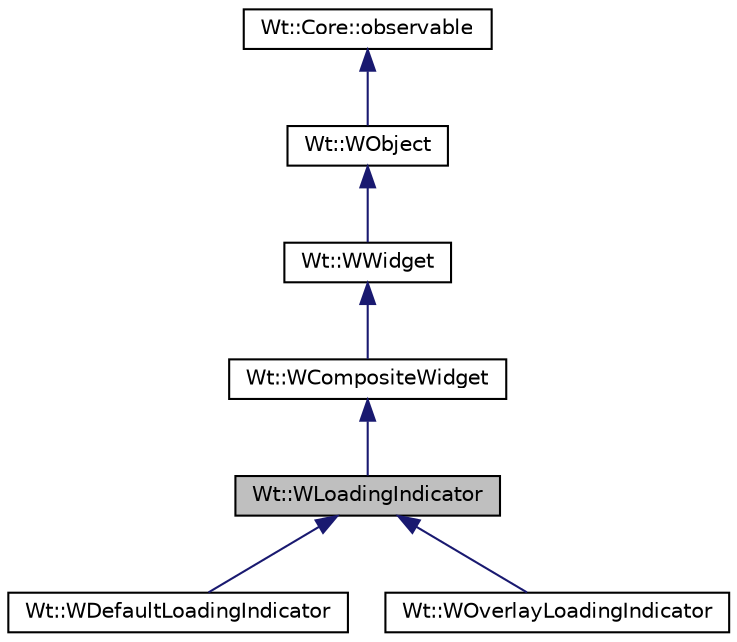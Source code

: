 digraph "Wt::WLoadingIndicator"
{
 // LATEX_PDF_SIZE
  edge [fontname="Helvetica",fontsize="10",labelfontname="Helvetica",labelfontsize="10"];
  node [fontname="Helvetica",fontsize="10",shape=record];
  Node1 [label="Wt::WLoadingIndicator",height=0.2,width=0.4,color="black", fillcolor="grey75", style="filled", fontcolor="black",tooltip="An abstract interface for a loading indicator."];
  Node2 -> Node1 [dir="back",color="midnightblue",fontsize="10",style="solid"];
  Node2 [label="Wt::WCompositeWidget",height=0.2,width=0.4,color="black", fillcolor="white", style="filled",URL="$classWt_1_1WCompositeWidget.html",tooltip="A widget that hides the implementation of composite widgets."];
  Node3 -> Node2 [dir="back",color="midnightblue",fontsize="10",style="solid"];
  Node3 [label="Wt::WWidget",height=0.2,width=0.4,color="black", fillcolor="white", style="filled",URL="$classWt_1_1WWidget.html",tooltip="The abstract base class for a user-interface component."];
  Node4 -> Node3 [dir="back",color="midnightblue",fontsize="10",style="solid"];
  Node4 [label="Wt::WObject",height=0.2,width=0.4,color="black", fillcolor="white", style="filled",URL="$classWt_1_1WObject.html",tooltip="A base class for objects that participate in the signal/slot system."];
  Node5 -> Node4 [dir="back",color="midnightblue",fontsize="10",style="solid"];
  Node5 [label="Wt::Core::observable",height=0.2,width=0.4,color="black", fillcolor="white", style="filled",URL="$classWt_1_1Core_1_1observable.html",tooltip="A base class for objects whose life-time can be tracked."];
  Node1 -> Node6 [dir="back",color="midnightblue",fontsize="10",style="solid"];
  Node6 [label="Wt::WDefaultLoadingIndicator",height=0.2,width=0.4,color="black", fillcolor="white", style="filled",URL="$classWt_1_1WDefaultLoadingIndicator.html",tooltip="A default loading indicator."];
  Node1 -> Node7 [dir="back",color="midnightblue",fontsize="10",style="solid"];
  Node7 [label="Wt::WOverlayLoadingIndicator",height=0.2,width=0.4,color="black", fillcolor="white", style="filled",URL="$classWt_1_1WOverlayLoadingIndicator.html",tooltip="A more obvious loading indicator that grays the window."];
}
